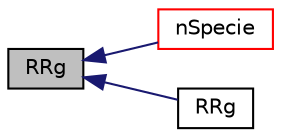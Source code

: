 digraph "RRg"
{
  bgcolor="transparent";
  edge [fontname="Helvetica",fontsize="10",labelfontname="Helvetica",labelfontsize="10"];
  node [fontname="Helvetica",fontsize="10",shape=record];
  rankdir="LR";
  Node1 [label="RRg",height=0.2,width=0.4,color="black", fillcolor="grey75", style="filled", fontcolor="black"];
  Node1 -> Node2 [dir="back",color="midnightblue",fontsize="10",style="solid",fontname="Helvetica"];
  Node2 [label="nSpecie",height=0.2,width=0.4,color="red",URL="$a02085.html#a5c95f1708b2785c13b8cf0e2e85f285a",tooltip="The number of solids. "];
  Node1 -> Node3 [dir="back",color="midnightblue",fontsize="10",style="solid",fontname="Helvetica"];
  Node3 [label="RRg",height=0.2,width=0.4,color="black",URL="$a02085.html#ad20bf69b211776e737a08c8f49acd8bd",tooltip="Return const access to the chemical source terms for gases. "];
}
